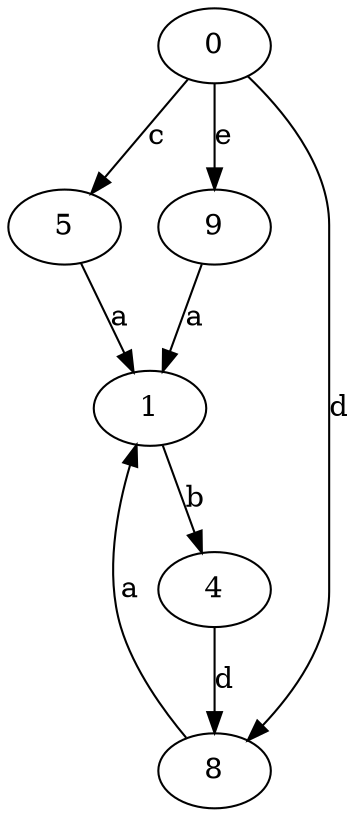 strict digraph  {
1;
0;
4;
5;
8;
9;
1 -> 4  [label=b];
0 -> 5  [label=c];
0 -> 8  [label=d];
0 -> 9  [label=e];
4 -> 8  [label=d];
5 -> 1  [label=a];
8 -> 1  [label=a];
9 -> 1  [label=a];
}
